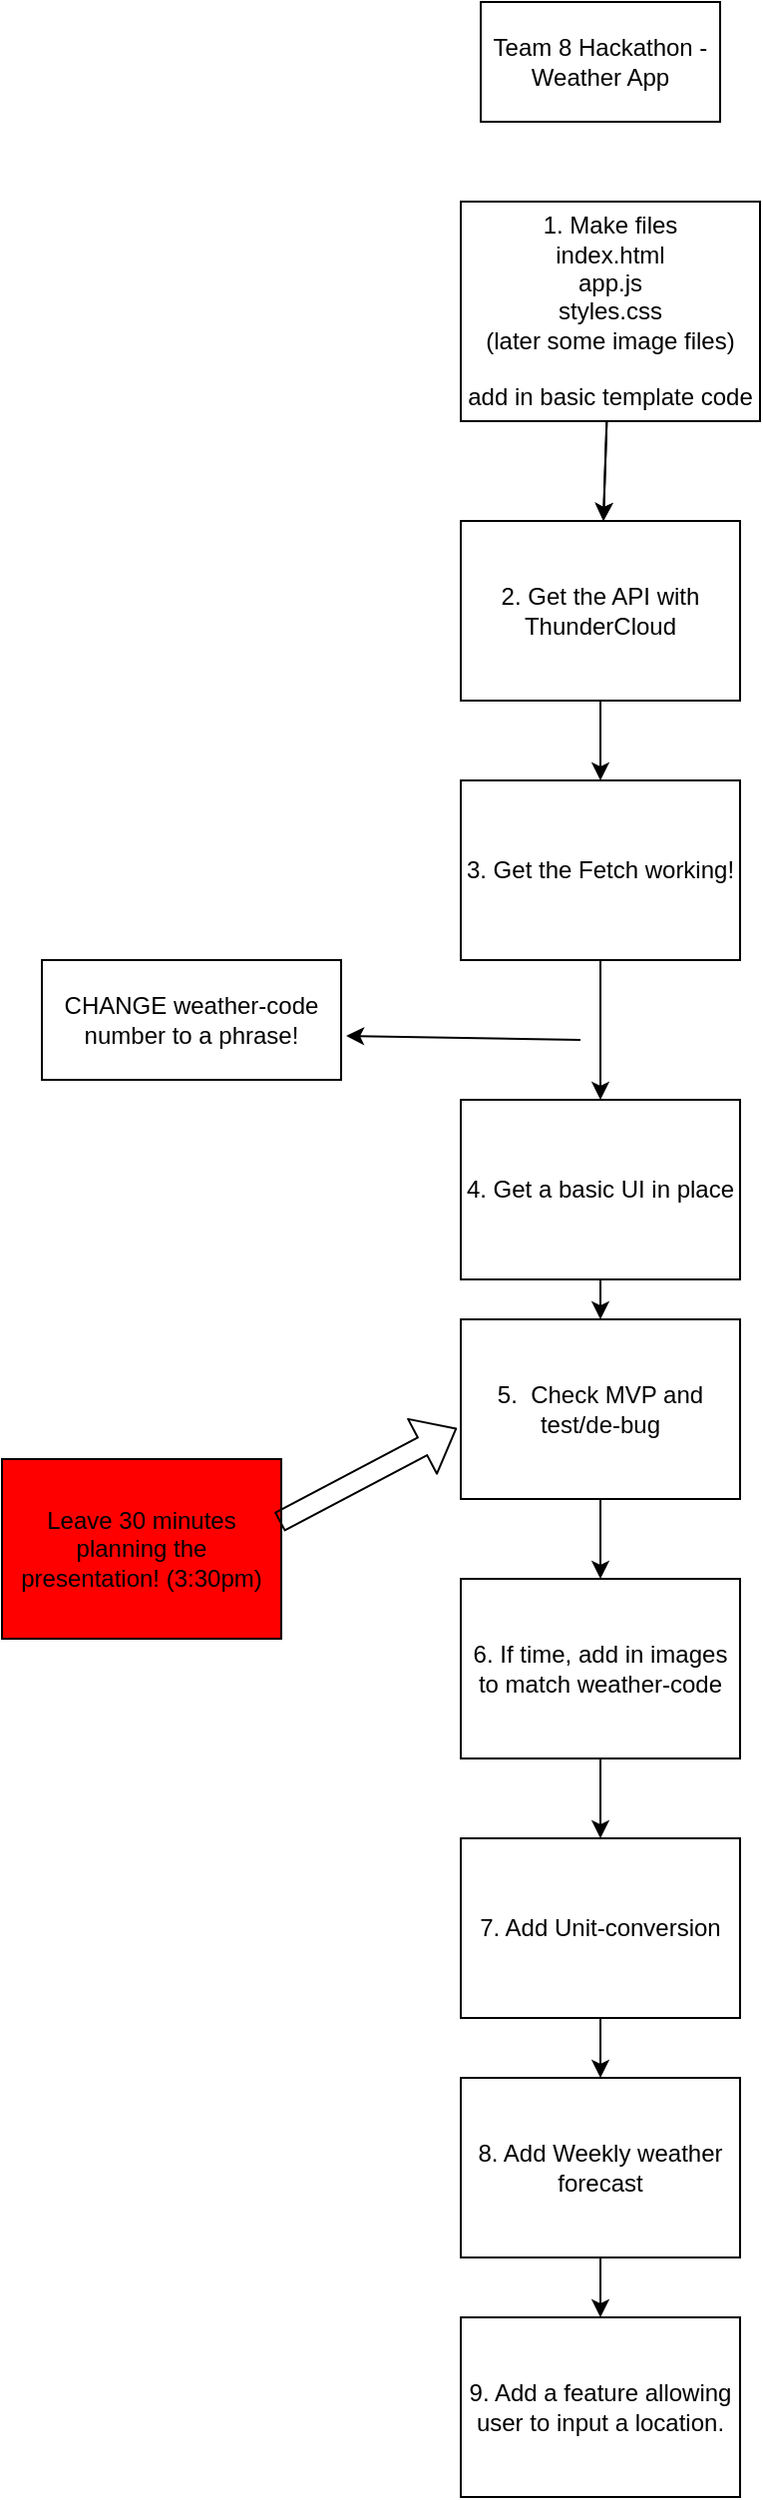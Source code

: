 <mxfile>
    <diagram id="PGnhyX7avUIojIEyZRqn" name="Page-1">
        <mxGraphModel dx="723" dy="627" grid="1" gridSize="10" guides="1" tooltips="1" connect="1" arrows="1" fold="1" page="1" pageScale="1" pageWidth="827" pageHeight="1169" math="0" shadow="0">
            <root>
                <mxCell id="0"/>
                <mxCell id="1" parent="0"/>
                <mxCell id="2" value="Team 8 Hackathon - Weather App" style="rounded=0;whiteSpace=wrap;html=1;" parent="1" vertex="1">
                    <mxGeometry x="340" y="30" width="120" height="60" as="geometry"/>
                </mxCell>
                <mxCell id="10" value="" style="edgeStyle=none;html=1;" parent="1" source="3" target="9" edge="1">
                    <mxGeometry relative="1" as="geometry"/>
                </mxCell>
                <mxCell id="15" value="" style="edgeStyle=none;html=1;" parent="1" source="3" target="9" edge="1">
                    <mxGeometry relative="1" as="geometry"/>
                </mxCell>
                <mxCell id="3" value="1. Make files&lt;br&gt;index.html&lt;br&gt;app.js&lt;br&gt;styles.css&lt;br&gt;(later some image files)&lt;br&gt;&lt;br&gt;add in basic template code" style="rounded=0;whiteSpace=wrap;html=1;" parent="1" vertex="1">
                    <mxGeometry x="330" y="130" width="150" height="110" as="geometry"/>
                </mxCell>
                <mxCell id="12" value="" style="edgeStyle=none;html=1;" parent="1" source="9" target="11" edge="1">
                    <mxGeometry relative="1" as="geometry"/>
                </mxCell>
                <mxCell id="9" value="2. Get the API with ThunderCloud" style="rounded=0;whiteSpace=wrap;html=1;" parent="1" vertex="1">
                    <mxGeometry x="330" y="290" width="140" height="90" as="geometry"/>
                </mxCell>
                <mxCell id="14" value="" style="edgeStyle=none;html=1;" parent="1" source="11" target="13" edge="1">
                    <mxGeometry relative="1" as="geometry"/>
                </mxCell>
                <mxCell id="11" value="3. Get the Fetch working!" style="rounded=0;whiteSpace=wrap;html=1;" parent="1" vertex="1">
                    <mxGeometry x="330" y="420" width="140" height="90" as="geometry"/>
                </mxCell>
                <mxCell id="17" value="" style="edgeStyle=none;html=1;" parent="1" source="13" target="16" edge="1">
                    <mxGeometry relative="1" as="geometry"/>
                </mxCell>
                <mxCell id="13" value="4. Get a basic UI in place" style="rounded=0;whiteSpace=wrap;html=1;" parent="1" vertex="1">
                    <mxGeometry x="330" y="580" width="140" height="90" as="geometry"/>
                </mxCell>
                <mxCell id="19" value="" style="edgeStyle=none;html=1;" parent="1" source="16" target="18" edge="1">
                    <mxGeometry relative="1" as="geometry"/>
                </mxCell>
                <mxCell id="16" value="5.&amp;nbsp; Check MVP and test/de-bug" style="rounded=0;whiteSpace=wrap;html=1;" parent="1" vertex="1">
                    <mxGeometry x="330" y="690" width="140" height="90" as="geometry"/>
                </mxCell>
                <mxCell id="21" value="" style="edgeStyle=none;html=1;" parent="1" source="18" target="20" edge="1">
                    <mxGeometry relative="1" as="geometry"/>
                </mxCell>
                <mxCell id="18" value="6. If time, add in images to match weather-code" style="rounded=0;whiteSpace=wrap;html=1;" parent="1" vertex="1">
                    <mxGeometry x="330" y="820" width="140" height="90" as="geometry"/>
                </mxCell>
                <mxCell id="25" value="" style="edgeStyle=none;html=1;" parent="1" source="20" target="24" edge="1">
                    <mxGeometry relative="1" as="geometry"/>
                </mxCell>
                <mxCell id="20" value="7. Add Unit-conversion" style="rounded=0;whiteSpace=wrap;html=1;" parent="1" vertex="1">
                    <mxGeometry x="330" y="950" width="140" height="90" as="geometry"/>
                </mxCell>
                <mxCell id="23" value="Leave 30 minutes planning the presentation! (3:30pm)" style="rounded=0;whiteSpace=wrap;html=1;fillColor=#FF0000;" parent="1" vertex="1">
                    <mxGeometry x="100" y="760" width="140" height="90" as="geometry"/>
                </mxCell>
                <mxCell id="27" value="" style="edgeStyle=none;html=1;" parent="1" source="24" target="26" edge="1">
                    <mxGeometry relative="1" as="geometry"/>
                </mxCell>
                <mxCell id="24" value="8. Add Weekly weather forecast" style="rounded=0;whiteSpace=wrap;html=1;" parent="1" vertex="1">
                    <mxGeometry x="330" y="1070" width="140" height="90" as="geometry"/>
                </mxCell>
                <mxCell id="26" value="9. Add a feature allowing user to input a location." style="rounded=0;whiteSpace=wrap;html=1;" parent="1" vertex="1">
                    <mxGeometry x="330" y="1190" width="140" height="90" as="geometry"/>
                </mxCell>
                <mxCell id="28" value="" style="shape=flexArrow;endArrow=classic;html=1;exitX=0.993;exitY=0.35;exitDx=0;exitDy=0;exitPerimeter=0;entryX=-0.014;entryY=0.606;entryDx=0;entryDy=0;entryPerimeter=0;" parent="1" source="23" target="16" edge="1">
                    <mxGeometry width="50" height="50" relative="1" as="geometry">
                        <mxPoint x="240" y="810" as="sourcePoint"/>
                        <mxPoint x="350" y="800" as="targetPoint"/>
                    </mxGeometry>
                </mxCell>
                <mxCell id="29" value="CHANGE weather-code number to a phrase!" style="rounded=0;whiteSpace=wrap;html=1;" parent="1" vertex="1">
                    <mxGeometry x="120" y="510" width="150" height="60" as="geometry"/>
                </mxCell>
                <mxCell id="30" value="" style="endArrow=classic;html=1;entryX=1.017;entryY=0.633;entryDx=0;entryDy=0;entryPerimeter=0;" parent="1" target="29" edge="1">
                    <mxGeometry width="50" height="50" relative="1" as="geometry">
                        <mxPoint x="390" y="550" as="sourcePoint"/>
                        <mxPoint x="160" y="500" as="targetPoint"/>
                    </mxGeometry>
                </mxCell>
            </root>
        </mxGraphModel>
    </diagram>
</mxfile>
